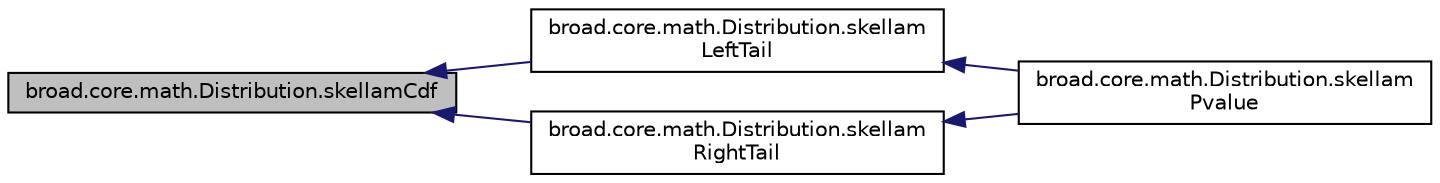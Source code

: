 digraph "broad.core.math.Distribution.skellamCdf"
{
  edge [fontname="Helvetica",fontsize="10",labelfontname="Helvetica",labelfontsize="10"];
  node [fontname="Helvetica",fontsize="10",shape=record];
  rankdir="LR";
  Node1 [label="broad.core.math.Distribution.skellamCdf",height=0.2,width=0.4,color="black", fillcolor="grey75", style="filled" fontcolor="black"];
  Node1 -> Node2 [dir="back",color="midnightblue",fontsize="10",style="solid"];
  Node2 [label="broad.core.math.Distribution.skellam\lLeftTail",height=0.2,width=0.4,color="black", fillcolor="white", style="filled",URL="$classbroad_1_1core_1_1math_1_1_distribution.html#ac3e4c327184f1372573b3fb1234b24c6"];
  Node2 -> Node3 [dir="back",color="midnightblue",fontsize="10",style="solid"];
  Node3 [label="broad.core.math.Distribution.skellam\lPvalue",height=0.2,width=0.4,color="black", fillcolor="white", style="filled",URL="$classbroad_1_1core_1_1math_1_1_distribution.html#ac6aac09e8f8d9e5ba35e5f660f151170"];
  Node1 -> Node4 [dir="back",color="midnightblue",fontsize="10",style="solid"];
  Node4 [label="broad.core.math.Distribution.skellam\lRightTail",height=0.2,width=0.4,color="black", fillcolor="white", style="filled",URL="$classbroad_1_1core_1_1math_1_1_distribution.html#a7257c404df002835e41fa723963ca9db"];
  Node4 -> Node3 [dir="back",color="midnightblue",fontsize="10",style="solid"];
}
